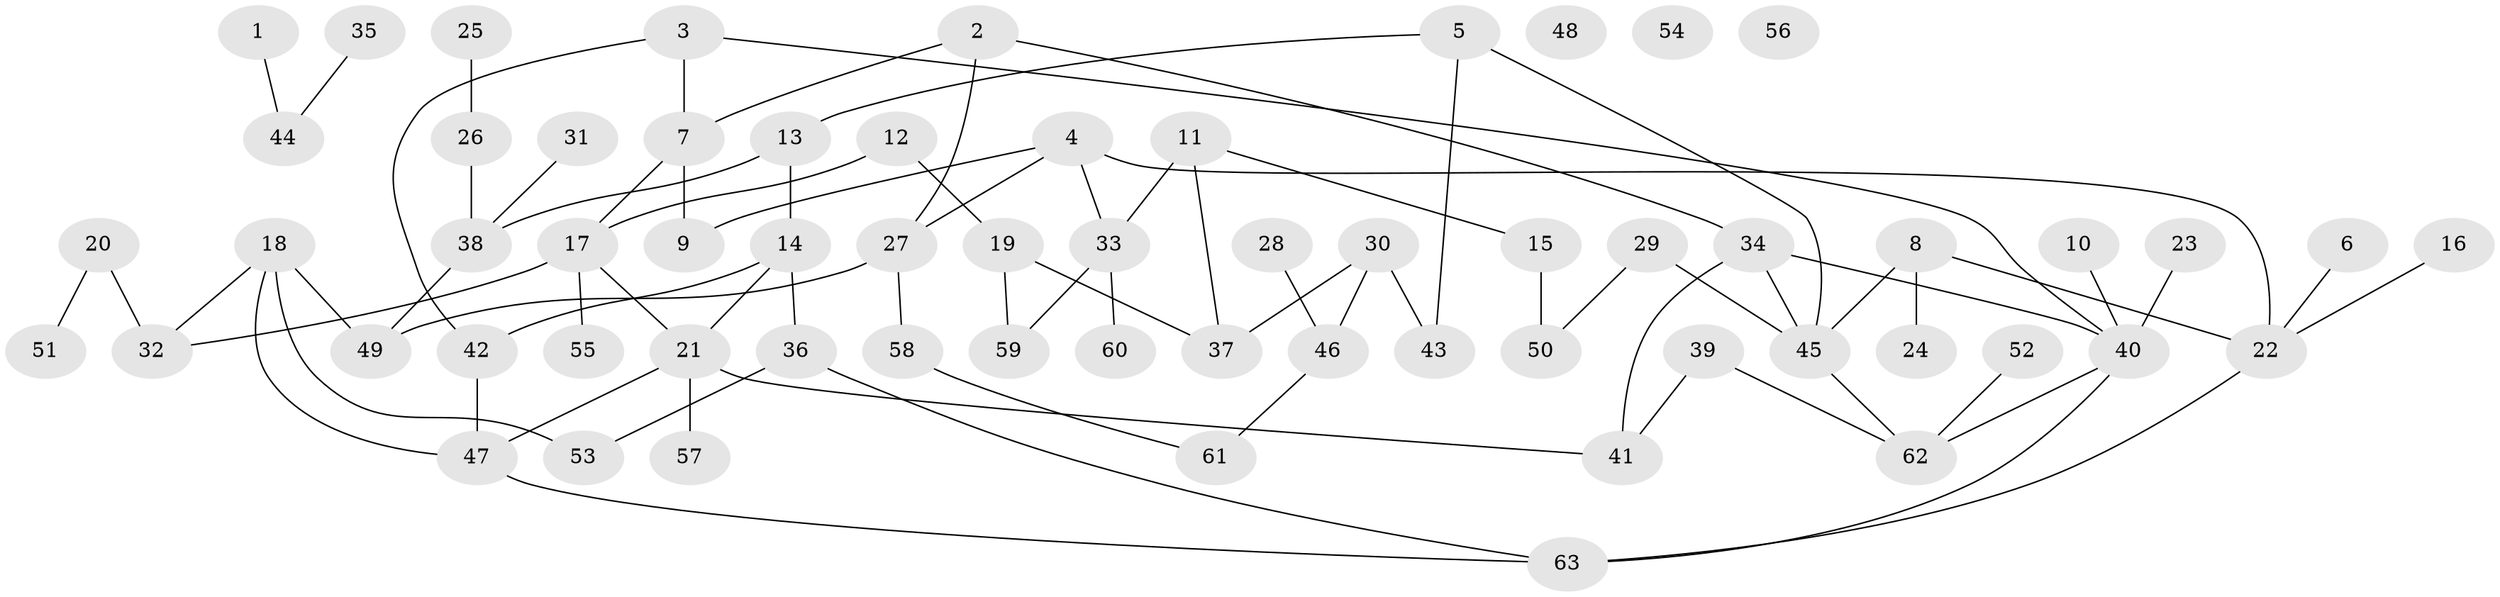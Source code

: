 // coarse degree distribution, {5: 0.06666666666666667, 7: 0.13333333333333333, 4: 0.13333333333333333, 3: 0.26666666666666666, 2: 0.26666666666666666, 6: 0.06666666666666667, 1: 0.06666666666666667}
// Generated by graph-tools (version 1.1) at 2025/48/03/04/25 22:48:07]
// undirected, 63 vertices, 79 edges
graph export_dot {
  node [color=gray90,style=filled];
  1;
  2;
  3;
  4;
  5;
  6;
  7;
  8;
  9;
  10;
  11;
  12;
  13;
  14;
  15;
  16;
  17;
  18;
  19;
  20;
  21;
  22;
  23;
  24;
  25;
  26;
  27;
  28;
  29;
  30;
  31;
  32;
  33;
  34;
  35;
  36;
  37;
  38;
  39;
  40;
  41;
  42;
  43;
  44;
  45;
  46;
  47;
  48;
  49;
  50;
  51;
  52;
  53;
  54;
  55;
  56;
  57;
  58;
  59;
  60;
  61;
  62;
  63;
  1 -- 44;
  2 -- 7;
  2 -- 27;
  2 -- 34;
  3 -- 7;
  3 -- 40;
  3 -- 42;
  4 -- 9;
  4 -- 22;
  4 -- 27;
  4 -- 33;
  5 -- 13;
  5 -- 43;
  5 -- 45;
  6 -- 22;
  7 -- 9;
  7 -- 17;
  8 -- 22;
  8 -- 24;
  8 -- 45;
  10 -- 40;
  11 -- 15;
  11 -- 33;
  11 -- 37;
  12 -- 17;
  12 -- 19;
  13 -- 14;
  13 -- 38;
  14 -- 21;
  14 -- 36;
  14 -- 42;
  15 -- 50;
  16 -- 22;
  17 -- 21;
  17 -- 32;
  17 -- 55;
  18 -- 32;
  18 -- 47;
  18 -- 49;
  18 -- 53;
  19 -- 37;
  19 -- 59;
  20 -- 32;
  20 -- 51;
  21 -- 41;
  21 -- 47;
  21 -- 57;
  22 -- 63;
  23 -- 40;
  25 -- 26;
  26 -- 38;
  27 -- 49;
  27 -- 58;
  28 -- 46;
  29 -- 45;
  29 -- 50;
  30 -- 37;
  30 -- 43;
  30 -- 46;
  31 -- 38;
  33 -- 59;
  33 -- 60;
  34 -- 40;
  34 -- 41;
  34 -- 45;
  35 -- 44;
  36 -- 53;
  36 -- 63;
  38 -- 49;
  39 -- 41;
  39 -- 62;
  40 -- 62;
  40 -- 63;
  42 -- 47;
  45 -- 62;
  46 -- 61;
  47 -- 63;
  52 -- 62;
  58 -- 61;
}
